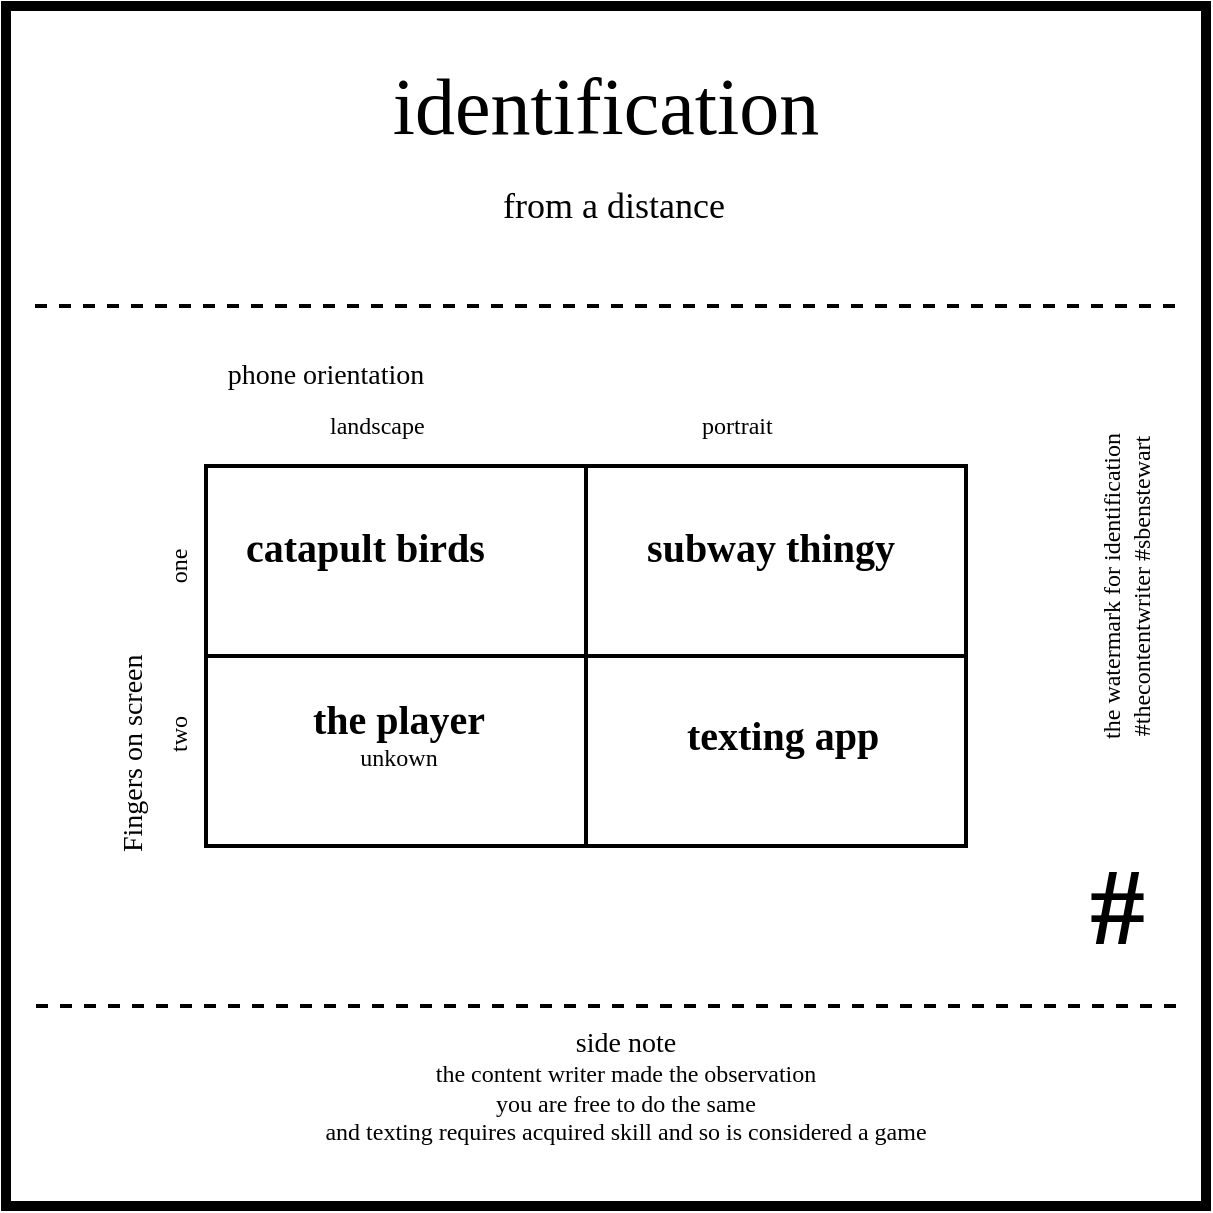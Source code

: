 <mxfile version="12.1.9" type="device" pages="1"><diagram id="dX7Dphyso45SB9-RoEhv" name="Page-1"><mxGraphModel dx="742" dy="442" grid="1" gridSize="10" guides="1" tooltips="1" connect="1" arrows="1" fold="1" page="1" pageScale="1" pageWidth="827" pageHeight="1169" math="0" shadow="0"><root><mxCell id="0"/><mxCell id="1" parent="0"/><mxCell id="nfxZPmU7g6QgWNAvG-ER-2" value="" style="whiteSpace=wrap;html=1;aspect=fixed;strokeWidth=5;" parent="1" vertex="1"><mxGeometry x="210" y="90" width="600" height="600" as="geometry"/></mxCell><mxCell id="7Hn5-4QMDNIGUOaRIYG2-8" value="" style="rounded=0;whiteSpace=wrap;html=1;strokeWidth=2;fillColor=none;" vertex="1" parent="1"><mxGeometry x="310" y="320" width="380" height="190" as="geometry"/></mxCell><mxCell id="8b6ggLF4gSHIukh4vJdm-18" value="&lt;font face=&quot;xkcd&quot;&gt;&lt;span style=&quot;font-size: 40px&quot;&gt;identification&lt;/span&gt;&lt;br&gt;&lt;/font&gt;" style="text;html=1;strokeColor=none;fillColor=none;align=center;verticalAlign=middle;whiteSpace=wrap;rounded=0;" parent="1" vertex="1"><mxGeometry x="300" y="130" width="420" height="20" as="geometry"/></mxCell><mxCell id="8b6ggLF4gSHIukh4vJdm-24" value="&lt;p&gt;&lt;font face=&quot;xkcd&quot;&gt;&lt;span style=&quot;font-size: 18px&quot;&gt;from a distance&lt;/span&gt;&lt;/font&gt;&lt;/p&gt;" style="text;html=1;strokeColor=none;fillColor=none;align=center;verticalAlign=middle;whiteSpace=wrap;rounded=0;" parent="1" vertex="1"><mxGeometry x="274" y="180" width="480" height="20" as="geometry"/></mxCell><mxCell id="8b6ggLF4gSHIukh4vJdm-30" value="" style="endArrow=none;dashed=1;html=1;strokeWidth=2;" parent="1" edge="1"><mxGeometry width="50" height="50" relative="1" as="geometry"><mxPoint x="794.5" y="240" as="sourcePoint"/><mxPoint x="219.5" y="240" as="targetPoint"/></mxGeometry></mxCell><mxCell id="k-dpR7HA_-HZ3Fbqk2lw-16" value="" style="endArrow=none;dashed=1;html=1;strokeWidth=2;" parent="1" edge="1"><mxGeometry width="50" height="50" relative="1" as="geometry"><mxPoint x="795" y="590" as="sourcePoint"/><mxPoint x="220" y="590" as="targetPoint"/></mxGeometry></mxCell><mxCell id="k-dpR7HA_-HZ3Fbqk2lw-17" value="&lt;font face=&quot;xkcd&quot;&gt;&lt;span style=&quot;font-size: 14px&quot;&gt;side note &lt;br&gt;&lt;/span&gt;the content writer made the observation&lt;br&gt;you are free to do the same&lt;br&gt;and texting requires acquired skill and so is considered a game&lt;br&gt;&lt;/font&gt;" style="text;html=1;strokeColor=none;fillColor=none;align=center;verticalAlign=middle;whiteSpace=wrap;rounded=0;" parent="1" vertex="1"><mxGeometry x="290" y="620" width="460" height="20" as="geometry"/></mxCell><mxCell id="euaHSMH8fYii958cPEId-22" style="edgeStyle=orthogonalEdgeStyle;rounded=0;orthogonalLoop=1;jettySize=auto;html=1;exitX=0.5;exitY=1;exitDx=0;exitDy=0;strokeWidth=2;" parent="1" edge="1"><mxGeometry relative="1" as="geometry"><mxPoint x="661" y="451" as="sourcePoint"/><mxPoint x="661" y="451" as="targetPoint"/></mxGeometry></mxCell><mxCell id="24nE8TUnG7-nZ0S-kitC-7" value="&lt;font face=&quot;xkcd&quot;&gt;&lt;font style=&quot;font-size: 20px&quot;&gt;&lt;b&gt;catapult birds&lt;/b&gt;&lt;/font&gt;&lt;/font&gt;&lt;font face=&quot;xkcd&quot;&gt;&lt;br&gt;&lt;/font&gt;" style="text;html=1;strokeColor=none;fillColor=none;align=left;verticalAlign=middle;whiteSpace=wrap;rounded=0;" parent="1" vertex="1"><mxGeometry x="328" y="350" width="157" height="20" as="geometry"/></mxCell><mxCell id="pKVuHFSoDqtFi99w7tCS-3" value="&lt;font face=&quot;xkcd&quot; size=&quot;1&quot;&gt;&lt;div style=&quot;font-size: 14px&quot;&gt;phone orientation&lt;/div&gt;&lt;/font&gt;" style="text;html=1;strokeColor=none;fillColor=none;align=center;verticalAlign=middle;whiteSpace=wrap;rounded=0;" parent="1" vertex="1"><mxGeometry x="280" y="250" width="180" height="50" as="geometry"/></mxCell><mxCell id="pKVuHFSoDqtFi99w7tCS-15" value="&lt;font face=&quot;xkcd&quot; style=&quot;font-size: 12px&quot;&gt;&lt;span&gt;the watermark for identification&lt;br&gt;&lt;/span&gt;#thecontentwriter #sbenstewart&lt;br&gt;&lt;/font&gt;" style="text;html=1;strokeColor=none;fillColor=none;align=center;verticalAlign=middle;whiteSpace=wrap;rounded=0;rotation=-90;" parent="1" vertex="1"><mxGeometry x="650" y="370" width="240" height="20" as="geometry"/></mxCell><mxCell id="28kJydxhJABAMLtBPaiv-1" value="&lt;font face=&quot;xkcd&quot;&gt;&lt;b&gt;&lt;font style=&quot;font-size: 55px&quot;&gt;#&lt;/font&gt;&lt;/b&gt;&lt;br&gt;&lt;/font&gt;" style="text;html=1;strokeColor=none;fillColor=none;align=left;verticalAlign=middle;whiteSpace=wrap;rounded=0;" parent="1" vertex="1"><mxGeometry x="750" y="530" width="27" height="20" as="geometry"/></mxCell><mxCell id="7Hn5-4QMDNIGUOaRIYG2-1" value="&lt;font face=&quot;xkcd&quot; size=&quot;1&quot;&gt;&lt;div style=&quot;font-size: 14px&quot;&gt;Fingers on screen&lt;/div&gt;&lt;/font&gt;" style="text;html=1;strokeColor=none;fillColor=none;align=left;verticalAlign=middle;whiteSpace=wrap;rounded=0;rotation=-90;" vertex="1" parent="1"><mxGeometry x="199" y="415" width="150" height="50" as="geometry"/></mxCell><mxCell id="7Hn5-4QMDNIGUOaRIYG2-9" value="" style="endArrow=none;html=1;strokeWidth=2;entryX=0.5;entryY=0;entryDx=0;entryDy=0;exitX=0.5;exitY=1;exitDx=0;exitDy=0;" edge="1" parent="1" source="7Hn5-4QMDNIGUOaRIYG2-8" target="7Hn5-4QMDNIGUOaRIYG2-8"><mxGeometry width="50" height="50" relative="1" as="geometry"><mxPoint x="440" y="470" as="sourcePoint"/><mxPoint x="490" y="420" as="targetPoint"/></mxGeometry></mxCell><mxCell id="7Hn5-4QMDNIGUOaRIYG2-10" value="" style="endArrow=none;html=1;strokeWidth=2;exitX=0;exitY=0.5;exitDx=0;exitDy=0;entryX=1;entryY=0.5;entryDx=0;entryDy=0;" edge="1" parent="1" source="7Hn5-4QMDNIGUOaRIYG2-8" target="7Hn5-4QMDNIGUOaRIYG2-8"><mxGeometry width="50" height="50" relative="1" as="geometry"><mxPoint x="370" y="470" as="sourcePoint"/><mxPoint x="420" y="420" as="targetPoint"/></mxGeometry></mxCell><mxCell id="7Hn5-4QMDNIGUOaRIYG2-11" value="&lt;font face=&quot;xkcd&quot; size=&quot;1&quot;&gt;&lt;div style=&quot;font-size: 12px&quot;&gt;landscape&lt;/div&gt;&lt;/font&gt;" style="text;html=1;strokeColor=none;fillColor=none;align=left;verticalAlign=middle;whiteSpace=wrap;rounded=0;" vertex="1" parent="1"><mxGeometry x="370" y="275" width="73" height="50" as="geometry"/></mxCell><mxCell id="7Hn5-4QMDNIGUOaRIYG2-12" value="&lt;font face=&quot;xkcd&quot; size=&quot;1&quot;&gt;&lt;div style=&quot;font-size: 12px&quot;&gt;portrait&lt;/div&gt;&lt;/font&gt;" style="text;html=1;strokeColor=none;fillColor=none;align=left;verticalAlign=middle;whiteSpace=wrap;rounded=0;" vertex="1" parent="1"><mxGeometry x="556" y="275" width="73" height="50" as="geometry"/></mxCell><mxCell id="7Hn5-4QMDNIGUOaRIYG2-13" value="&lt;font face=&quot;xkcd&quot; size=&quot;1&quot;&gt;&lt;div style=&quot;font-size: 12px&quot;&gt;one&lt;/div&gt;&lt;/font&gt;" style="text;html=1;strokeColor=none;fillColor=none;align=center;verticalAlign=middle;whiteSpace=wrap;rounded=0;rotation=-90;" vertex="1" parent="1"><mxGeometry x="260" y="345" width="73" height="50" as="geometry"/></mxCell><mxCell id="7Hn5-4QMDNIGUOaRIYG2-14" value="&lt;font face=&quot;xkcd&quot; size=&quot;1&quot;&gt;&lt;div style=&quot;font-size: 12px&quot;&gt;two&lt;/div&gt;&lt;/font&gt;" style="text;html=1;strokeColor=none;fillColor=none;align=center;verticalAlign=middle;whiteSpace=wrap;rounded=0;rotation=-90;" vertex="1" parent="1"><mxGeometry x="260" y="429" width="73" height="50" as="geometry"/></mxCell><mxCell id="7Hn5-4QMDNIGUOaRIYG2-15" value="&lt;b style=&quot;font-family: &amp;#34;xkcd&amp;#34; ; font-size: 20px&quot;&gt;subway thingy&lt;/b&gt;&lt;font face=&quot;xkcd&quot;&gt;&lt;br&gt;&lt;/font&gt;" style="text;html=1;strokeColor=none;fillColor=none;align=center;verticalAlign=middle;whiteSpace=wrap;rounded=0;" vertex="1" parent="1"><mxGeometry x="514" y="350" width="157" height="20" as="geometry"/></mxCell><mxCell id="7Hn5-4QMDNIGUOaRIYG2-16" value="&lt;font face=&quot;xkcd&quot;&gt;&lt;font style=&quot;font-size: 20px&quot;&gt;&lt;b&gt;texting app&lt;/b&gt;&lt;/font&gt;&lt;/font&gt;&lt;font face=&quot;xkcd&quot;&gt;&lt;br&gt;&lt;/font&gt;" style="text;html=1;strokeColor=none;fillColor=none;align=center;verticalAlign=middle;whiteSpace=wrap;rounded=0;" vertex="1" parent="1"><mxGeometry x="520" y="444" width="157" height="20" as="geometry"/></mxCell><mxCell id="7Hn5-4QMDNIGUOaRIYG2-17" value="&lt;font face=&quot;xkcd&quot;&gt;&lt;font style=&quot;font-size: 20px&quot;&gt;&lt;b&gt;the player&lt;br&gt;&lt;/b&gt;&lt;/font&gt;&lt;/font&gt;&lt;font face=&quot;xkcd&quot;&gt;unkown&lt;br&gt;&lt;/font&gt;" style="text;html=1;strokeColor=none;fillColor=none;align=center;verticalAlign=middle;whiteSpace=wrap;rounded=0;" vertex="1" parent="1"><mxGeometry x="328" y="444" width="157" height="20" as="geometry"/></mxCell></root></mxGraphModel></diagram></mxfile>